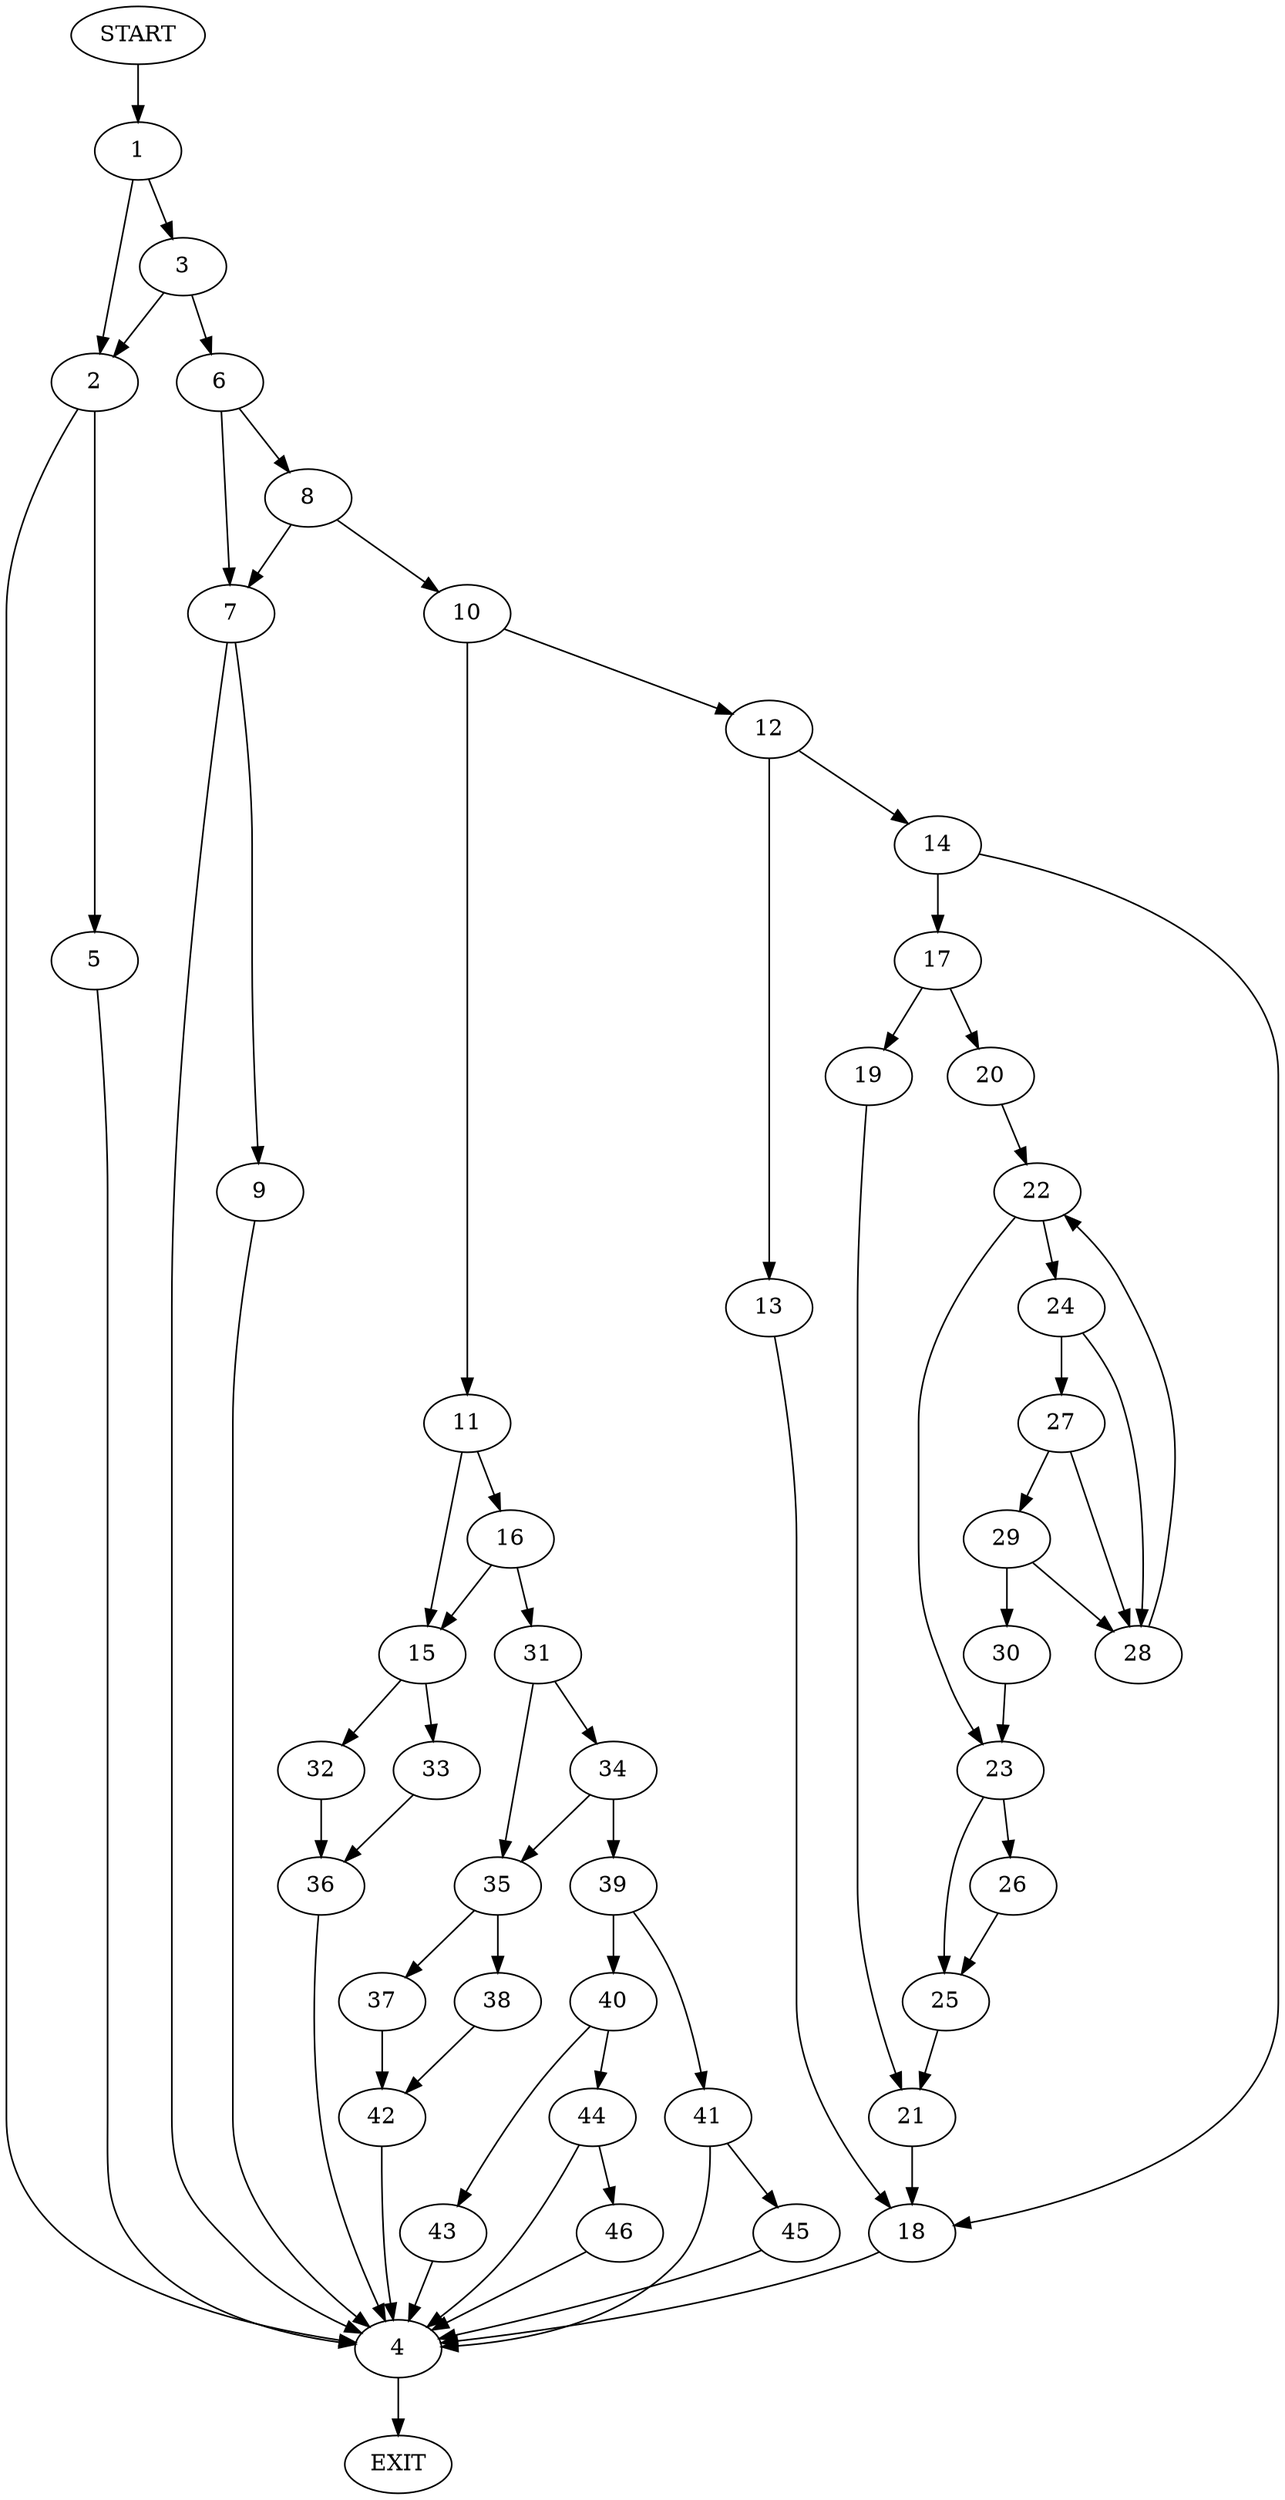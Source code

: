 digraph {
0 [label="START"]
47 [label="EXIT"]
0 -> 1
1 -> 2
1 -> 3
2 -> 4
2 -> 5
3 -> 6
3 -> 2
6 -> 7
6 -> 8
4 -> 47
5 -> 4
7 -> 9
7 -> 4
8 -> 7
8 -> 10
10 -> 11
10 -> 12
9 -> 4
12 -> 13
12 -> 14
11 -> 15
11 -> 16
14 -> 17
14 -> 18
13 -> 18
18 -> 4
17 -> 19
17 -> 20
19 -> 21
20 -> 22
22 -> 23
22 -> 24
23 -> 25
23 -> 26
24 -> 27
24 -> 28
28 -> 22
27 -> 28
27 -> 29
29 -> 28
29 -> 30
30 -> 23
26 -> 25
25 -> 21
21 -> 18
16 -> 15
16 -> 31
15 -> 32
15 -> 33
31 -> 34
31 -> 35
33 -> 36
32 -> 36
36 -> 4
35 -> 37
35 -> 38
34 -> 39
34 -> 35
39 -> 40
39 -> 41
37 -> 42
38 -> 42
42 -> 4
40 -> 43
40 -> 44
41 -> 4
41 -> 45
45 -> 4
44 -> 4
44 -> 46
43 -> 4
46 -> 4
}
